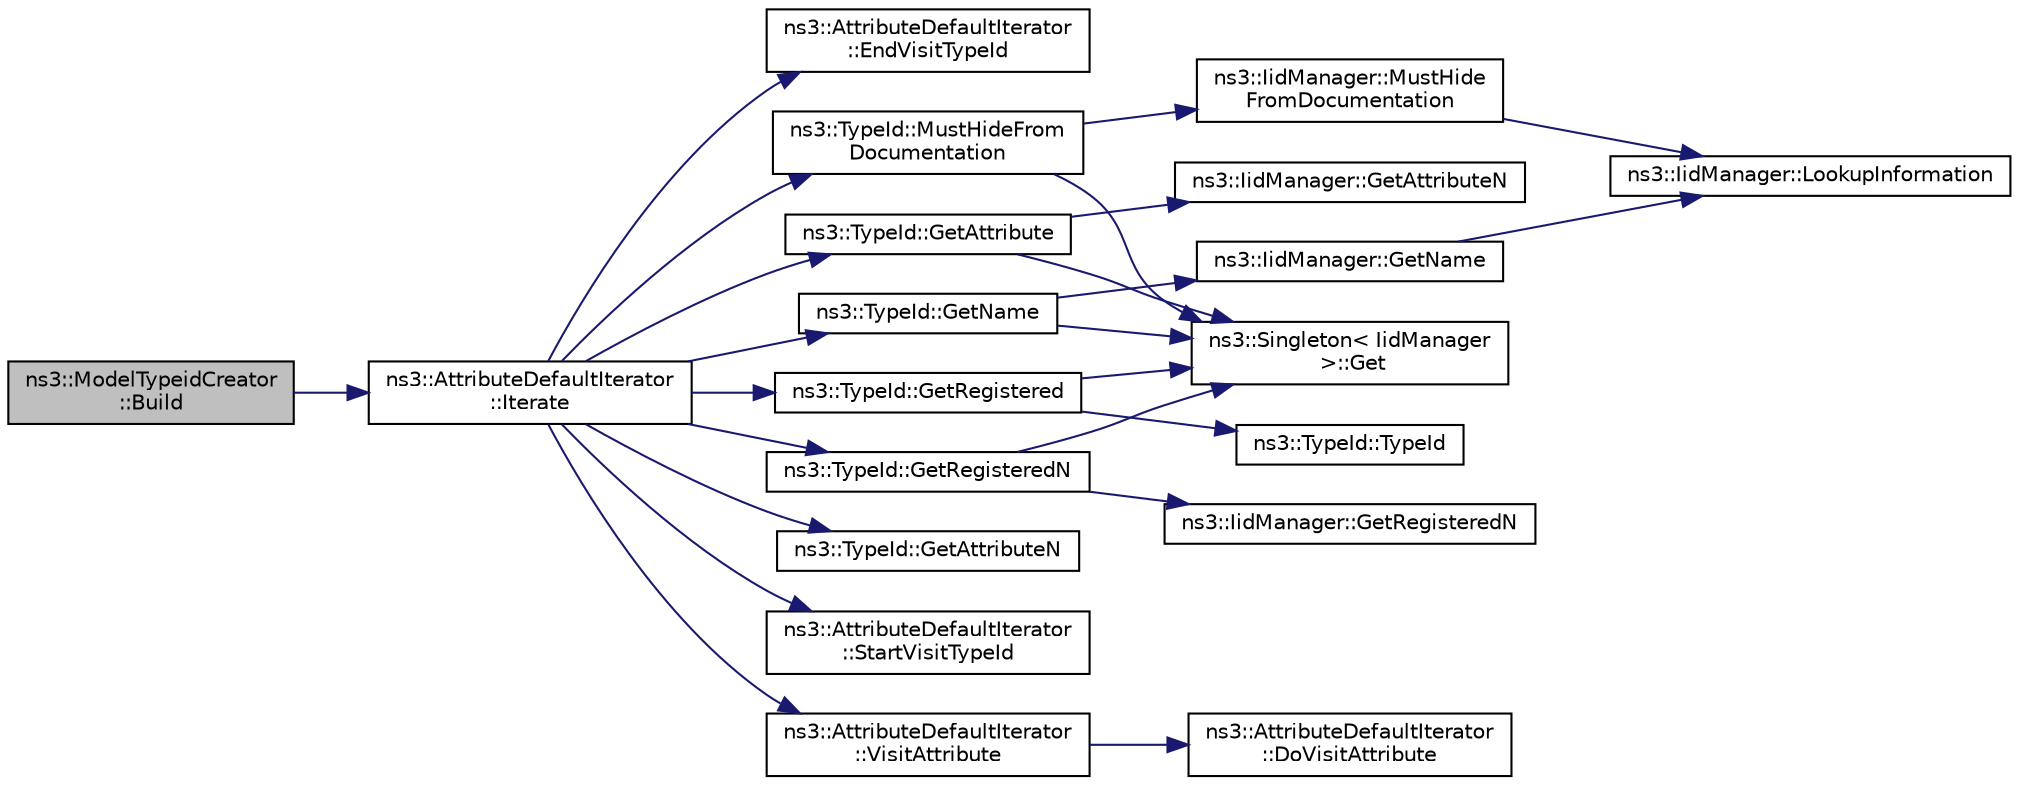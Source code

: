 digraph "ns3::ModelTypeidCreator::Build"
{
 // LATEX_PDF_SIZE
  edge [fontname="Helvetica",fontsize="10",labelfontname="Helvetica",labelfontsize="10"];
  node [fontname="Helvetica",fontsize="10",shape=record];
  rankdir="LR";
  Node1 [label="ns3::ModelTypeidCreator\l::Build",height=0.2,width=0.4,color="black", fillcolor="grey75", style="filled", fontcolor="black",tooltip="This method will iterate on typeIds having default attributes and create a model for them,..."];
  Node1 -> Node2 [color="midnightblue",fontsize="10",style="solid",fontname="Helvetica"];
  Node2 [label="ns3::AttributeDefaultIterator\l::Iterate",height=0.2,width=0.4,color="black", fillcolor="white", style="filled",URL="$classns3_1_1_attribute_default_iterator.html#a45ad9397f93cfacce5f13b232447d251",tooltip="This function will go through all the TypeIds and get only the attributes which are explicit values (..."];
  Node2 -> Node3 [color="midnightblue",fontsize="10",style="solid",fontname="Helvetica"];
  Node3 [label="ns3::AttributeDefaultIterator\l::EndVisitTypeId",height=0.2,width=0.4,color="black", fillcolor="white", style="filled",URL="$classns3_1_1_attribute_default_iterator.html#a1362813a873760a03b966b99acd28e1b",tooltip="Just an interface that needs to be implemented."];
  Node2 -> Node4 [color="midnightblue",fontsize="10",style="solid",fontname="Helvetica"];
  Node4 [label="ns3::TypeId::GetAttribute",height=0.2,width=0.4,color="black", fillcolor="white", style="filled",URL="$classns3_1_1_type_id.html#a796434fa73c5e54a9a86f24144d13738",tooltip="Get Attribute information by index."];
  Node4 -> Node5 [color="midnightblue",fontsize="10",style="solid",fontname="Helvetica"];
  Node5 [label="ns3::Singleton\< IidManager\l \>::Get",height=0.2,width=0.4,color="black", fillcolor="white", style="filled",URL="$classns3_1_1_singleton.html#a80a2cd3c25a27ea72add7a9f7a141ffa",tooltip="Get a pointer to the singleton instance."];
  Node4 -> Node6 [color="midnightblue",fontsize="10",style="solid",fontname="Helvetica"];
  Node6 [label="ns3::IidManager::GetAttributeN",height=0.2,width=0.4,color="black", fillcolor="white", style="filled",URL="$classns3_1_1_iid_manager.html#a5420e8cc959a9a111eb6f1519583b49b",tooltip="Get the number of attributes."];
  Node2 -> Node7 [color="midnightblue",fontsize="10",style="solid",fontname="Helvetica"];
  Node7 [label="ns3::TypeId::GetAttributeN",height=0.2,width=0.4,color="black", fillcolor="white", style="filled",URL="$classns3_1_1_type_id.html#a1245644561332f12386451406295a8d8",tooltip="Get the number of attributes."];
  Node2 -> Node8 [color="midnightblue",fontsize="10",style="solid",fontname="Helvetica"];
  Node8 [label="ns3::TypeId::GetName",height=0.2,width=0.4,color="black", fillcolor="white", style="filled",URL="$classns3_1_1_type_id.html#abc4965475a579c2afdc668d7a7d58374",tooltip="Get the name."];
  Node8 -> Node5 [color="midnightblue",fontsize="10",style="solid",fontname="Helvetica"];
  Node8 -> Node9 [color="midnightblue",fontsize="10",style="solid",fontname="Helvetica"];
  Node9 [label="ns3::IidManager::GetName",height=0.2,width=0.4,color="black", fillcolor="white", style="filled",URL="$classns3_1_1_iid_manager.html#a6658aaa8120efd885e98addb76a6f1d4",tooltip="Get the name of a type id."];
  Node9 -> Node10 [color="midnightblue",fontsize="10",style="solid",fontname="Helvetica"];
  Node10 [label="ns3::IidManager::LookupInformation",height=0.2,width=0.4,color="black", fillcolor="white", style="filled",URL="$classns3_1_1_iid_manager.html#a84af06b798b21fa700469a3ac5f65f3f",tooltip="Retrieve the information record for a type."];
  Node2 -> Node11 [color="midnightblue",fontsize="10",style="solid",fontname="Helvetica"];
  Node11 [label="ns3::TypeId::GetRegistered",height=0.2,width=0.4,color="black", fillcolor="white", style="filled",URL="$classns3_1_1_type_id.html#a8ae1cde65c16fc46c9c8608c73e4c4c6",tooltip="Get a TypeId by index."];
  Node11 -> Node12 [color="midnightblue",fontsize="10",style="solid",fontname="Helvetica"];
  Node12 [label="ns3::TypeId::TypeId",height=0.2,width=0.4,color="black", fillcolor="white", style="filled",URL="$classns3_1_1_type_id.html#ab76e26690f1af4f1cffa6a72245e8928",tooltip="Default constructor."];
  Node11 -> Node5 [color="midnightblue",fontsize="10",style="solid",fontname="Helvetica"];
  Node2 -> Node13 [color="midnightblue",fontsize="10",style="solid",fontname="Helvetica"];
  Node13 [label="ns3::TypeId::GetRegisteredN",height=0.2,width=0.4,color="black", fillcolor="white", style="filled",URL="$classns3_1_1_type_id.html#a417a9eda3c3065a8fa7650d7e06177a0",tooltip="Get the number of registered TypeIds."];
  Node13 -> Node5 [color="midnightblue",fontsize="10",style="solid",fontname="Helvetica"];
  Node13 -> Node14 [color="midnightblue",fontsize="10",style="solid",fontname="Helvetica"];
  Node14 [label="ns3::IidManager::GetRegisteredN",height=0.2,width=0.4,color="black", fillcolor="white", style="filled",URL="$classns3_1_1_iid_manager.html#a146b50d476ac73ff2525c1308f1bdef4",tooltip="Get the total number of type ids."];
  Node2 -> Node15 [color="midnightblue",fontsize="10",style="solid",fontname="Helvetica"];
  Node15 [label="ns3::TypeId::MustHideFrom\lDocumentation",height=0.2,width=0.4,color="black", fillcolor="white", style="filled",URL="$classns3_1_1_type_id.html#aa88c1d464ac97480b2c79e76d3d5c46f",tooltip="Check if this TypeId should not be listed in documentation."];
  Node15 -> Node5 [color="midnightblue",fontsize="10",style="solid",fontname="Helvetica"];
  Node15 -> Node16 [color="midnightblue",fontsize="10",style="solid",fontname="Helvetica"];
  Node16 [label="ns3::IidManager::MustHide\lFromDocumentation",height=0.2,width=0.4,color="black", fillcolor="white", style="filled",URL="$classns3_1_1_iid_manager.html#a9772aa444f5b46bccb01fcfa18598bdf",tooltip="Check if this TypeId should not be listed in documentation."];
  Node16 -> Node10 [color="midnightblue",fontsize="10",style="solid",fontname="Helvetica"];
  Node2 -> Node17 [color="midnightblue",fontsize="10",style="solid",fontname="Helvetica"];
  Node17 [label="ns3::AttributeDefaultIterator\l::StartVisitTypeId",height=0.2,width=0.4,color="black", fillcolor="white", style="filled",URL="$classns3_1_1_attribute_default_iterator.html#ad83068183f54517ea6cc0065709f2c1f",tooltip="Just an interface that needs to be implemented."];
  Node2 -> Node18 [color="midnightblue",fontsize="10",style="solid",fontname="Helvetica"];
  Node18 [label="ns3::AttributeDefaultIterator\l::VisitAttribute",height=0.2,width=0.4,color="black", fillcolor="white", style="filled",URL="$classns3_1_1_attribute_default_iterator.html#a72a2497a0d333b1153b3ea9824d4defa",tooltip="This method can be implemented, otherwise, it will call DoVisitAttribute."];
  Node18 -> Node19 [color="midnightblue",fontsize="10",style="solid",fontname="Helvetica"];
  Node19 [label="ns3::AttributeDefaultIterator\l::DoVisitAttribute",height=0.2,width=0.4,color="black", fillcolor="white", style="filled",URL="$classns3_1_1_attribute_default_iterator.html#ac9f9140de79896832e110f9ea718bd2f",tooltip="This method is just an interface and needs to be implemented."];
}

